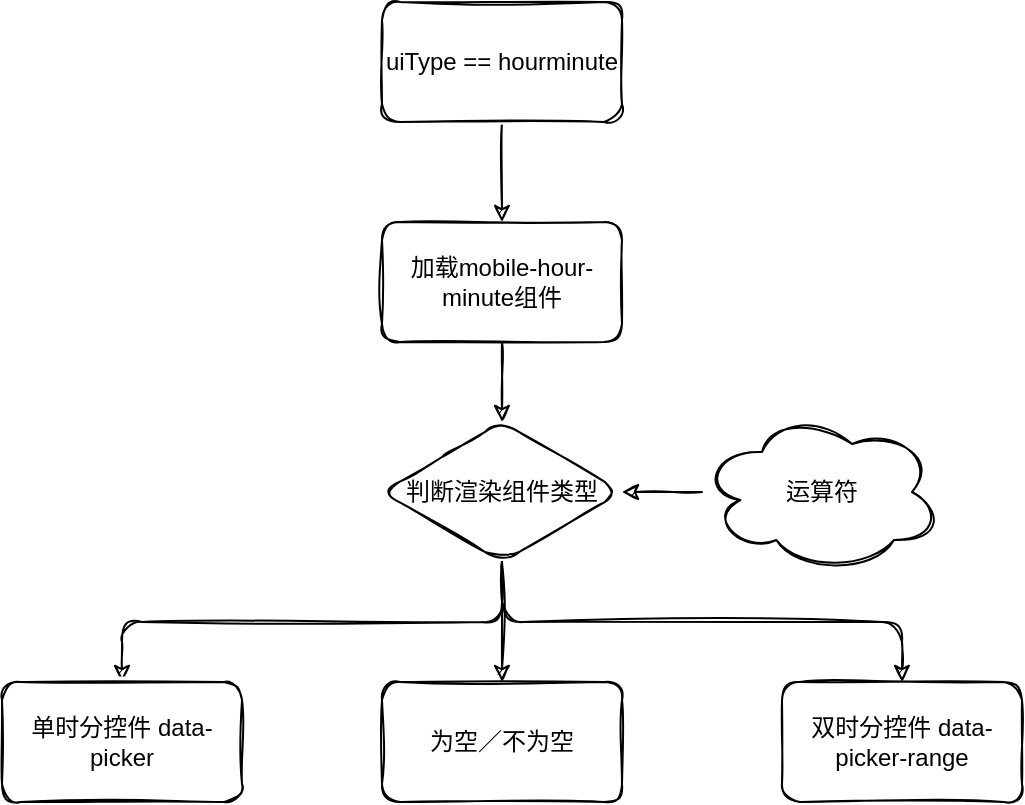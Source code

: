 <mxfile version="16.1.0" type="github">
  <diagram id="C5RBs43oDa-KdzZeNtuy" name="Page-1">
    <mxGraphModel dx="1426" dy="1995" grid="1" gridSize="10" guides="1" tooltips="1" connect="1" arrows="1" fold="1" page="1" pageScale="1" pageWidth="827" pageHeight="1169" math="0" shadow="0">
      <root>
        <mxCell id="WIyWlLk6GJQsqaUBKTNV-0" />
        <mxCell id="WIyWlLk6GJQsqaUBKTNV-1" parent="WIyWlLk6GJQsqaUBKTNV-0" />
        <mxCell id="be0niQOfNykOMNaDCtI0-2" value="" style="edgeStyle=orthogonalEdgeStyle;rounded=1;orthogonalLoop=1;jettySize=auto;html=1;sketch=1;" edge="1" parent="WIyWlLk6GJQsqaUBKTNV-1" source="be0niQOfNykOMNaDCtI0-0" target="be0niQOfNykOMNaDCtI0-1">
          <mxGeometry relative="1" as="geometry" />
        </mxCell>
        <mxCell id="be0niQOfNykOMNaDCtI0-0" value="加载mobile-hour-minute组件" style="rounded=1;whiteSpace=wrap;html=1;sketch=1;" vertex="1" parent="WIyWlLk6GJQsqaUBKTNV-1">
          <mxGeometry x="320" y="90" width="120" height="60" as="geometry" />
        </mxCell>
        <mxCell id="be0niQOfNykOMNaDCtI0-6" value="" style="edgeStyle=orthogonalEdgeStyle;rounded=1;orthogonalLoop=1;jettySize=auto;html=1;sketch=1;" edge="1" parent="WIyWlLk6GJQsqaUBKTNV-1" source="be0niQOfNykOMNaDCtI0-1" target="be0niQOfNykOMNaDCtI0-3">
          <mxGeometry relative="1" as="geometry" />
        </mxCell>
        <mxCell id="be0niQOfNykOMNaDCtI0-7" style="edgeStyle=orthogonalEdgeStyle;rounded=1;orthogonalLoop=1;jettySize=auto;html=1;exitX=0.5;exitY=1;exitDx=0;exitDy=0;entryX=0.5;entryY=0;entryDx=0;entryDy=0;sketch=1;" edge="1" parent="WIyWlLk6GJQsqaUBKTNV-1" source="be0niQOfNykOMNaDCtI0-1" target="be0niQOfNykOMNaDCtI0-4">
          <mxGeometry relative="1" as="geometry">
            <mxPoint x="190" y="310" as="targetPoint" />
            <Array as="points">
              <mxPoint x="380" y="290" />
              <mxPoint x="190" y="290" />
            </Array>
          </mxGeometry>
        </mxCell>
        <mxCell id="be0niQOfNykOMNaDCtI0-8" style="edgeStyle=orthogonalEdgeStyle;rounded=1;orthogonalLoop=1;jettySize=auto;html=1;entryX=0.5;entryY=0;entryDx=0;entryDy=0;sketch=1;" edge="1" parent="WIyWlLk6GJQsqaUBKTNV-1" source="be0niQOfNykOMNaDCtI0-1" target="be0niQOfNykOMNaDCtI0-5">
          <mxGeometry relative="1" as="geometry">
            <Array as="points">
              <mxPoint x="380" y="290" />
              <mxPoint x="580" y="290" />
            </Array>
          </mxGeometry>
        </mxCell>
        <mxCell id="be0niQOfNykOMNaDCtI0-1" value="判断渲染组件类型" style="rhombus;whiteSpace=wrap;html=1;rounded=1;sketch=1;" vertex="1" parent="WIyWlLk6GJQsqaUBKTNV-1">
          <mxGeometry x="320" y="190" width="120" height="70" as="geometry" />
        </mxCell>
        <mxCell id="be0niQOfNykOMNaDCtI0-3" value="为空／不为空" style="rounded=1;whiteSpace=wrap;html=1;sketch=1;" vertex="1" parent="WIyWlLk6GJQsqaUBKTNV-1">
          <mxGeometry x="320" y="320" width="120" height="60" as="geometry" />
        </mxCell>
        <mxCell id="be0niQOfNykOMNaDCtI0-4" value="单时分控件 data-picker" style="rounded=1;whiteSpace=wrap;html=1;sketch=1;" vertex="1" parent="WIyWlLk6GJQsqaUBKTNV-1">
          <mxGeometry x="130" y="320" width="120" height="60" as="geometry" />
        </mxCell>
        <mxCell id="be0niQOfNykOMNaDCtI0-5" value="双时分控件 data-picker-range" style="rounded=1;whiteSpace=wrap;html=1;sketch=1;" vertex="1" parent="WIyWlLk6GJQsqaUBKTNV-1">
          <mxGeometry x="520" y="320" width="120" height="60" as="geometry" />
        </mxCell>
        <mxCell id="be0niQOfNykOMNaDCtI0-10" value="" style="edgeStyle=orthogonalEdgeStyle;rounded=1;sketch=1;orthogonalLoop=1;jettySize=auto;html=1;" edge="1" parent="WIyWlLk6GJQsqaUBKTNV-1" source="be0niQOfNykOMNaDCtI0-9" target="be0niQOfNykOMNaDCtI0-1">
          <mxGeometry relative="1" as="geometry" />
        </mxCell>
        <mxCell id="be0niQOfNykOMNaDCtI0-9" value="运算符" style="ellipse;shape=cloud;whiteSpace=wrap;html=1;rounded=0;sketch=1;" vertex="1" parent="WIyWlLk6GJQsqaUBKTNV-1">
          <mxGeometry x="480" y="185" width="120" height="80" as="geometry" />
        </mxCell>
        <mxCell id="be0niQOfNykOMNaDCtI0-13" value="" style="edgeStyle=orthogonalEdgeStyle;rounded=1;sketch=1;orthogonalLoop=1;jettySize=auto;html=1;" edge="1" parent="WIyWlLk6GJQsqaUBKTNV-1" source="be0niQOfNykOMNaDCtI0-11" target="be0niQOfNykOMNaDCtI0-0">
          <mxGeometry relative="1" as="geometry" />
        </mxCell>
        <mxCell id="be0niQOfNykOMNaDCtI0-11" value="uiType == hourminute" style="whiteSpace=wrap;html=1;rounded=1;sketch=1;" vertex="1" parent="WIyWlLk6GJQsqaUBKTNV-1">
          <mxGeometry x="320" y="-20" width="120" height="60" as="geometry" />
        </mxCell>
      </root>
    </mxGraphModel>
  </diagram>
</mxfile>
